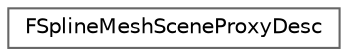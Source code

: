 digraph "Graphical Class Hierarchy"
{
 // INTERACTIVE_SVG=YES
 // LATEX_PDF_SIZE
  bgcolor="transparent";
  edge [fontname=Helvetica,fontsize=10,labelfontname=Helvetica,labelfontsize=10];
  node [fontname=Helvetica,fontsize=10,shape=box,height=0.2,width=0.4];
  rankdir="LR";
  Node0 [id="Node000000",label="FSplineMeshSceneProxyDesc",height=0.2,width=0.4,color="grey40", fillcolor="white", style="filled",URL="$d5/dde/structFSplineMeshSceneProxyDesc.html",tooltip=" "];
}
